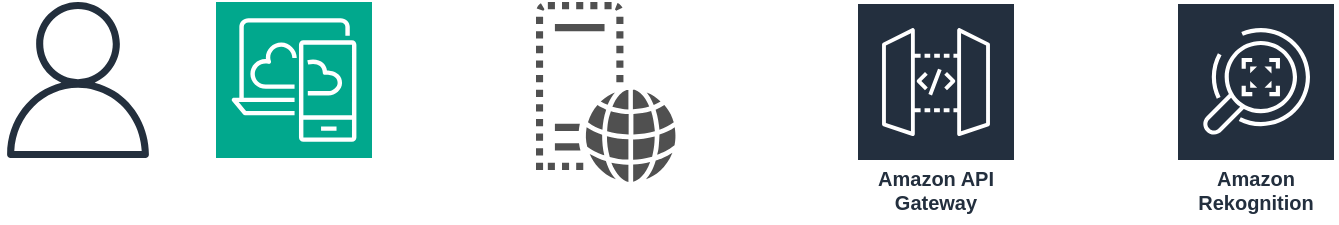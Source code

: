 <mxfile version="23.1.2" type="github">
  <diagram name="페이지-1" id="akfMaTjeusbWMOQIn_Xi">
    <mxGraphModel dx="1943" dy="1039" grid="1" gridSize="10" guides="1" tooltips="1" connect="1" arrows="1" fold="1" page="1" pageScale="1" pageWidth="827" pageHeight="1169" math="0" shadow="0">
      <root>
        <mxCell id="0" />
        <mxCell id="1" parent="0" />
        <mxCell id="7qXJFys9bV2b2EMPH2cA-2" value="Amazon Rekognition" style="sketch=0;outlineConnect=0;fontColor=#232F3E;gradientColor=none;strokeColor=#ffffff;fillColor=#232F3E;dashed=0;verticalLabelPosition=middle;verticalAlign=bottom;align=center;html=1;whiteSpace=wrap;fontSize=10;fontStyle=1;spacing=3;shape=mxgraph.aws4.productIcon;prIcon=mxgraph.aws4.rekognition;" vertex="1" parent="1">
          <mxGeometry x="650" y="100" width="80" height="110" as="geometry" />
        </mxCell>
        <mxCell id="7qXJFys9bV2b2EMPH2cA-4" value="" style="sketch=0;points=[[0,0,0],[0.25,0,0],[0.5,0,0],[0.75,0,0],[1,0,0],[0,1,0],[0.25,1,0],[0.5,1,0],[0.75,1,0],[1,1,0],[0,0.25,0],[0,0.5,0],[0,0.75,0],[1,0.25,0],[1,0.5,0],[1,0.75,0]];outlineConnect=0;fontColor=#232F3E;fillColor=#01A88D;strokeColor=#ffffff;dashed=0;verticalLabelPosition=bottom;verticalAlign=top;align=center;html=1;fontSize=12;fontStyle=0;aspect=fixed;shape=mxgraph.aws4.resourceIcon;resIcon=mxgraph.aws4.desktop_and_app_streaming;" vertex="1" parent="1">
          <mxGeometry x="170" y="100" width="78" height="78" as="geometry" />
        </mxCell>
        <mxCell id="7qXJFys9bV2b2EMPH2cA-5" value="" style="sketch=0;outlineConnect=0;fontColor=#232F3E;gradientColor=none;fillColor=#232F3D;strokeColor=none;dashed=0;verticalLabelPosition=bottom;verticalAlign=top;align=center;html=1;fontSize=12;fontStyle=0;aspect=fixed;pointerEvents=1;shape=mxgraph.aws4.user;" vertex="1" parent="1">
          <mxGeometry x="62" y="100" width="78" height="78" as="geometry" />
        </mxCell>
        <mxCell id="7qXJFys9bV2b2EMPH2cA-6" value="Amazon API Gateway" style="sketch=0;outlineConnect=0;fontColor=#232F3E;gradientColor=none;strokeColor=#ffffff;fillColor=#232F3E;dashed=0;verticalLabelPosition=middle;verticalAlign=bottom;align=center;html=1;whiteSpace=wrap;fontSize=10;fontStyle=1;spacing=3;shape=mxgraph.aws4.productIcon;prIcon=mxgraph.aws4.api_gateway;" vertex="1" parent="1">
          <mxGeometry x="490" y="100" width="80" height="110" as="geometry" />
        </mxCell>
        <mxCell id="7qXJFys9bV2b2EMPH2cA-7" value="" style="sketch=0;pointerEvents=1;shadow=0;dashed=0;html=1;strokeColor=none;fillColor=#505050;labelPosition=center;verticalLabelPosition=bottom;verticalAlign=top;outlineConnect=0;align=center;shape=mxgraph.office.servers.virtual_web_server;" vertex="1" parent="1">
          <mxGeometry x="330" y="100" width="70" height="90" as="geometry" />
        </mxCell>
      </root>
    </mxGraphModel>
  </diagram>
</mxfile>
